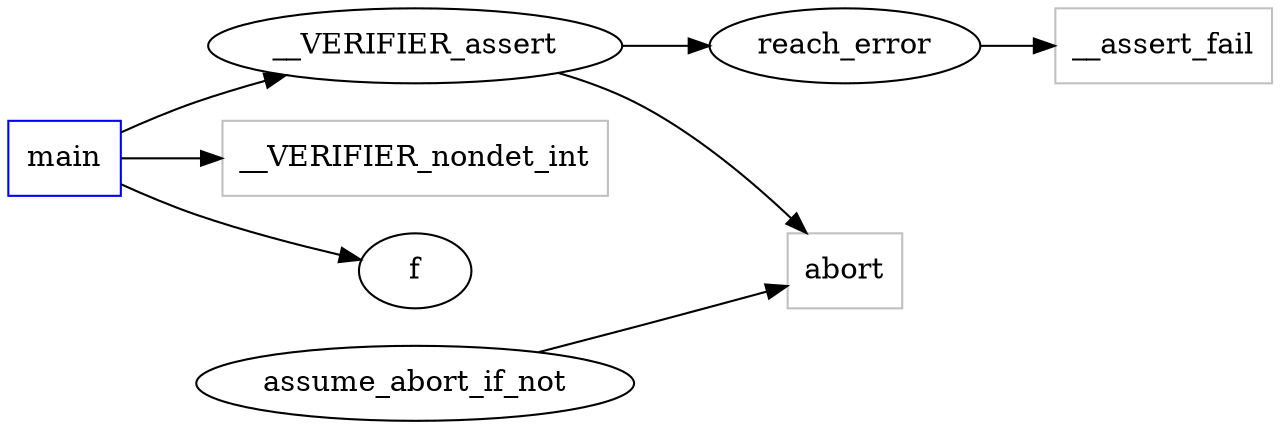 digraph functioncalls {
rankdir=LR;

main [shape="box", color=blue];
reach_error [label="reach_error", ];
__VERIFIER_assert -> reach_error;
abort [label="abort", shape="box", color=grey];
__VERIFIER_assert -> abort;
assume_abort_if_not -> abort;
__VERIFIER_nondet_int [label="__VERIFIER_nondet_int", shape="box", color=grey];
main -> __VERIFIER_nondet_int;
f [label="f", ];
main -> f;
__VERIFIER_assert [label="__VERIFIER_assert", ];
main -> __VERIFIER_assert;
__assert_fail [label="__assert_fail", shape="box", color=grey];
reach_error -> __assert_fail;
}
